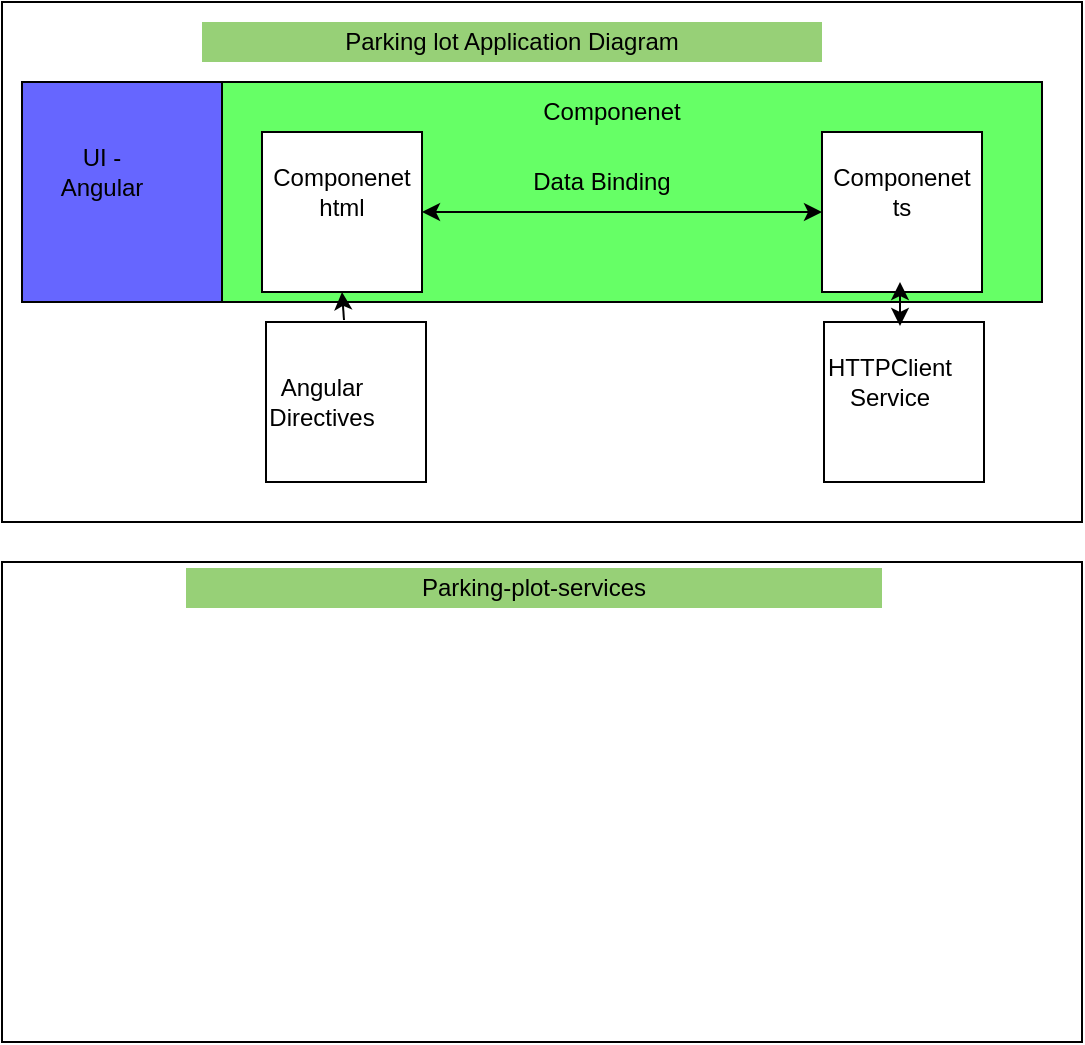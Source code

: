 <mxfile version="12.0.2" type="github" pages="1"><diagram id="Y1kHcpILO_GeIz2acbGS" name="Page-1"><mxGraphModel dx="854" dy="401" grid="1" gridSize="10" guides="1" tooltips="1" connect="1" arrows="1" fold="1" page="1" pageScale="1" pageWidth="850" pageHeight="1100" math="0" shadow="0"><root><mxCell id="0"/><mxCell id="1" parent="0"/><mxCell id="A5zlK6Fh4HoiF-V2FNa4-1" value="" style="rounded=0;whiteSpace=wrap;html=1;" parent="1" vertex="1"><mxGeometry x="150" y="20" width="540" height="260" as="geometry"/></mxCell><mxCell id="NxubY7RgdBqLtUwF4NdS-1" value="Parking lot Application Diagram" style="text;html=1;strokeColor=none;fillColor=#97D077;align=center;verticalAlign=middle;whiteSpace=wrap;rounded=0;" vertex="1" parent="1"><mxGeometry x="250" y="30" width="310" height="20" as="geometry"/></mxCell><mxCell id="NxubY7RgdBqLtUwF4NdS-2" value="" style="whiteSpace=wrap;html=1;aspect=fixed;fillColor=#6666FF;" vertex="1" parent="1"><mxGeometry x="160" y="60" width="110" height="110" as="geometry"/></mxCell><mxCell id="NxubY7RgdBqLtUwF4NdS-3" value="UI -Angular" style="text;html=1;strokeColor=none;fillColor=none;align=center;verticalAlign=middle;whiteSpace=wrap;rounded=0;" vertex="1" parent="1"><mxGeometry x="180" y="95" width="40" height="20" as="geometry"/></mxCell><mxCell id="NxubY7RgdBqLtUwF4NdS-4" value="" style="rounded=0;whiteSpace=wrap;html=1;fillColor=#66FF66;" vertex="1" parent="1"><mxGeometry x="260" y="60" width="410" height="110" as="geometry"/></mxCell><mxCell id="NxubY7RgdBqLtUwF4NdS-5" value="Componenet" style="text;html=1;strokeColor=none;fillColor=none;align=center;verticalAlign=middle;whiteSpace=wrap;rounded=0;" vertex="1" parent="1"><mxGeometry x="310" y="65" width="290" height="20" as="geometry"/></mxCell><mxCell id="NxubY7RgdBqLtUwF4NdS-6" value="" style="whiteSpace=wrap;html=1;aspect=fixed;fillColor=#FFFFFF;" vertex="1" parent="1"><mxGeometry x="280" y="85" width="80" height="80" as="geometry"/></mxCell><mxCell id="NxubY7RgdBqLtUwF4NdS-7" value="" style="whiteSpace=wrap;html=1;aspect=fixed;fillColor=#FFFFFF;" vertex="1" parent="1"><mxGeometry x="560" y="85" width="80" height="80" as="geometry"/></mxCell><mxCell id="NxubY7RgdBqLtUwF4NdS-8" value="Componenet&lt;br&gt;html" style="text;html=1;strokeColor=none;fillColor=none;align=center;verticalAlign=middle;whiteSpace=wrap;rounded=0;" vertex="1" parent="1"><mxGeometry x="300" y="105" width="40" height="20" as="geometry"/></mxCell><mxCell id="NxubY7RgdBqLtUwF4NdS-9" value="Componenet ts" style="text;html=1;strokeColor=none;fillColor=none;align=center;verticalAlign=middle;whiteSpace=wrap;rounded=0;" vertex="1" parent="1"><mxGeometry x="580" y="105" width="40" height="20" as="geometry"/></mxCell><mxCell id="NxubY7RgdBqLtUwF4NdS-10" value="" style="endArrow=classic;startArrow=classic;html=1;exitX=0;exitY=0.5;exitDx=0;exitDy=0;entryX=1;entryY=0.5;entryDx=0;entryDy=0;" edge="1" parent="1" source="NxubY7RgdBqLtUwF4NdS-7" target="NxubY7RgdBqLtUwF4NdS-6"><mxGeometry width="50" height="50" relative="1" as="geometry"><mxPoint x="370" y="160" as="sourcePoint"/><mxPoint x="370" y="125" as="targetPoint"/><Array as="points"><mxPoint x="450" y="125"/></Array></mxGeometry></mxCell><mxCell id="NxubY7RgdBqLtUwF4NdS-11" value="Data Binding" style="text;html=1;strokeColor=none;fillColor=none;align=center;verticalAlign=middle;whiteSpace=wrap;rounded=0;" vertex="1" parent="1"><mxGeometry x="380" y="100" width="140" height="20" as="geometry"/></mxCell><mxCell id="NxubY7RgdBqLtUwF4NdS-12" value="" style="whiteSpace=wrap;html=1;aspect=fixed;fillColor=#FFFFFF;" vertex="1" parent="1"><mxGeometry x="282" y="180" width="80" height="80" as="geometry"/></mxCell><mxCell id="NxubY7RgdBqLtUwF4NdS-13" value="Angular Directives" style="text;html=1;strokeColor=none;fillColor=none;align=center;verticalAlign=middle;whiteSpace=wrap;rounded=0;" vertex="1" parent="1"><mxGeometry x="290" y="210" width="40" height="20" as="geometry"/></mxCell><mxCell id="NxubY7RgdBqLtUwF4NdS-15" value="" style="whiteSpace=wrap;html=1;aspect=fixed;fillColor=#FFFFFF;" vertex="1" parent="1"><mxGeometry x="561" y="180" width="80" height="80" as="geometry"/></mxCell><mxCell id="NxubY7RgdBqLtUwF4NdS-17" value="" style="endArrow=classic;startArrow=classic;html=1;exitX=0.4;exitY=0.025;exitDx=0;exitDy=0;exitPerimeter=0;" edge="1" parent="1"><mxGeometry width="50" height="50" relative="1" as="geometry"><mxPoint x="599" y="182" as="sourcePoint"/><mxPoint x="599" y="160" as="targetPoint"/><Array as="points"/></mxGeometry></mxCell><mxCell id="NxubY7RgdBqLtUwF4NdS-18" value="HTTPClient Service" style="text;html=1;strokeColor=none;fillColor=none;align=center;verticalAlign=middle;whiteSpace=wrap;rounded=0;" vertex="1" parent="1"><mxGeometry x="574" y="200" width="40" height="20" as="geometry"/></mxCell><mxCell id="NxubY7RgdBqLtUwF4NdS-20" value="" style="endArrow=classic;html=1;entryX=0.5;entryY=1;entryDx=0;entryDy=0;" edge="1" parent="1" target="NxubY7RgdBqLtUwF4NdS-6"><mxGeometry width="50" height="50" relative="1" as="geometry"><mxPoint x="321" y="179" as="sourcePoint"/><mxPoint x="321" y="169" as="targetPoint"/><Array as="points"><mxPoint x="321" y="179"/></Array></mxGeometry></mxCell><mxCell id="NxubY7RgdBqLtUwF4NdS-21" value="" style="rounded=0;whiteSpace=wrap;html=1;fillColor=#FFFFFF;" vertex="1" parent="1"><mxGeometry x="150" y="300" width="540" height="240" as="geometry"/></mxCell><mxCell id="NxubY7RgdBqLtUwF4NdS-22" value="Parking-plot-services" style="text;html=1;strokeColor=none;fillColor=#97D077;align=center;verticalAlign=middle;whiteSpace=wrap;rounded=0;" vertex="1" parent="1"><mxGeometry x="242" y="303" width="348" height="20" as="geometry"/></mxCell></root></mxGraphModel></diagram></mxfile>